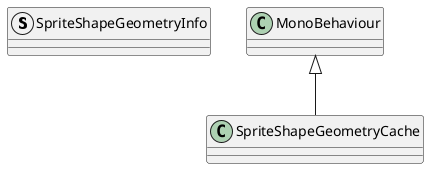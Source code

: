 @startuml
struct SpriteShapeGeometryInfo {
}
class SpriteShapeGeometryCache {
}
MonoBehaviour <|-- SpriteShapeGeometryCache
@enduml
